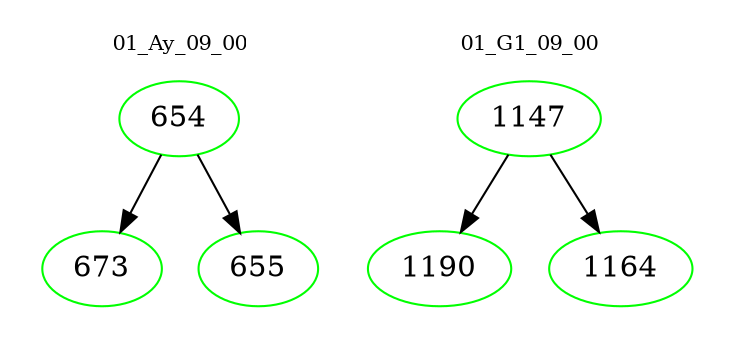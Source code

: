 digraph{
subgraph cluster_0 {
color = white
label = "01_Ay_09_00";
fontsize=10;
T0_654 [label="654", color="green"]
T0_654 -> T0_673 [color="black"]
T0_673 [label="673", color="green"]
T0_654 -> T0_655 [color="black"]
T0_655 [label="655", color="green"]
}
subgraph cluster_1 {
color = white
label = "01_G1_09_00";
fontsize=10;
T1_1147 [label="1147", color="green"]
T1_1147 -> T1_1190 [color="black"]
T1_1190 [label="1190", color="green"]
T1_1147 -> T1_1164 [color="black"]
T1_1164 [label="1164", color="green"]
}
}
